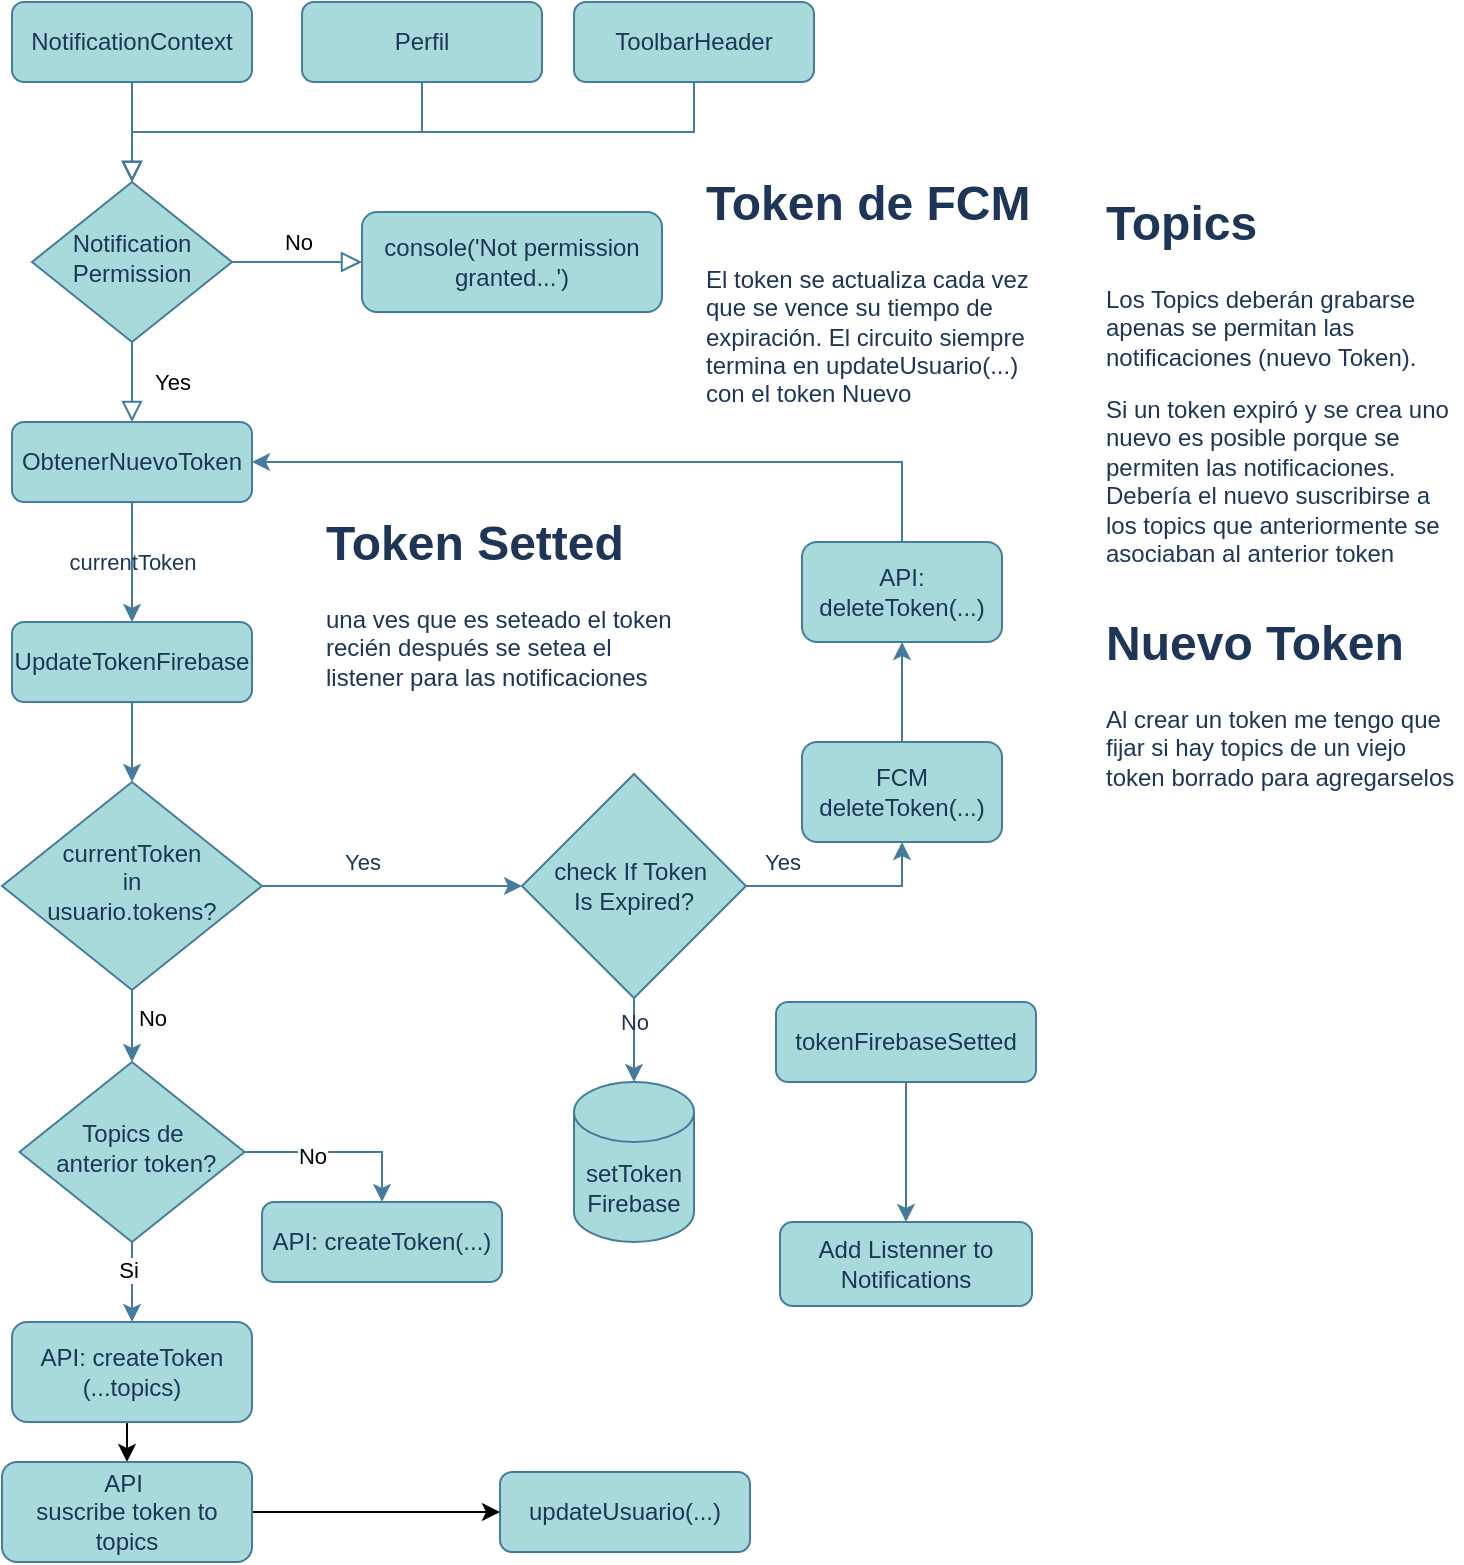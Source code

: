 <mxfile version="27.1.6">
  <diagram id="C5RBs43oDa-KdzZeNtuy" name="Page-1">
    <mxGraphModel dx="1226" dy="720" grid="1" gridSize="10" guides="1" tooltips="1" connect="1" arrows="1" fold="1" page="1" pageScale="1" pageWidth="827" pageHeight="1169" math="0" shadow="0">
      <root>
        <mxCell id="WIyWlLk6GJQsqaUBKTNV-0" />
        <mxCell id="WIyWlLk6GJQsqaUBKTNV-1" parent="WIyWlLk6GJQsqaUBKTNV-0" />
        <mxCell id="WIyWlLk6GJQsqaUBKTNV-2" value="" style="rounded=0;html=1;jettySize=auto;orthogonalLoop=1;fontSize=11;endArrow=block;endFill=0;endSize=8;strokeWidth=1;shadow=0;labelBackgroundColor=none;edgeStyle=orthogonalEdgeStyle;fontColor=default;strokeColor=#457B9D;" parent="WIyWlLk6GJQsqaUBKTNV-1" source="WIyWlLk6GJQsqaUBKTNV-3" target="WIyWlLk6GJQsqaUBKTNV-6" edge="1">
          <mxGeometry relative="1" as="geometry" />
        </mxCell>
        <mxCell id="WIyWlLk6GJQsqaUBKTNV-3" value="NotificationContext" style="rounded=1;whiteSpace=wrap;html=1;fontSize=12;glass=0;strokeWidth=1;shadow=0;labelBackgroundColor=none;fillColor=#A8DADC;strokeColor=#457B9D;fontColor=#1D3557;" parent="WIyWlLk6GJQsqaUBKTNV-1" vertex="1">
          <mxGeometry x="45" y="20" width="120" height="40" as="geometry" />
        </mxCell>
        <mxCell id="WIyWlLk6GJQsqaUBKTNV-4" value="Yes" style="rounded=0;html=1;jettySize=auto;orthogonalLoop=1;fontSize=11;endArrow=block;endFill=0;endSize=8;strokeWidth=1;shadow=0;labelBackgroundColor=none;edgeStyle=orthogonalEdgeStyle;entryX=0.5;entryY=0;entryDx=0;entryDy=0;fontColor=default;strokeColor=#457B9D;" parent="WIyWlLk6GJQsqaUBKTNV-1" source="WIyWlLk6GJQsqaUBKTNV-6" target="Fsut3es_01sV25xn8ULf-1" edge="1">
          <mxGeometry y="20" relative="1" as="geometry">
            <mxPoint as="offset" />
          </mxGeometry>
        </mxCell>
        <mxCell id="WIyWlLk6GJQsqaUBKTNV-5" value="No" style="edgeStyle=orthogonalEdgeStyle;rounded=0;html=1;jettySize=auto;orthogonalLoop=1;fontSize=11;endArrow=block;endFill=0;endSize=8;strokeWidth=1;shadow=0;labelBackgroundColor=none;fontColor=default;strokeColor=#457B9D;" parent="WIyWlLk6GJQsqaUBKTNV-1" source="WIyWlLk6GJQsqaUBKTNV-6" target="WIyWlLk6GJQsqaUBKTNV-7" edge="1">
          <mxGeometry y="10" relative="1" as="geometry">
            <mxPoint as="offset" />
          </mxGeometry>
        </mxCell>
        <mxCell id="WIyWlLk6GJQsqaUBKTNV-6" value="Notification Permission" style="rhombus;whiteSpace=wrap;html=1;shadow=0;fontFamily=Helvetica;fontSize=12;align=center;strokeWidth=1;spacing=6;spacingTop=-4;labelBackgroundColor=none;fillColor=#A8DADC;strokeColor=#457B9D;fontColor=#1D3557;" parent="WIyWlLk6GJQsqaUBKTNV-1" vertex="1">
          <mxGeometry x="55" y="110" width="100" height="80" as="geometry" />
        </mxCell>
        <mxCell id="WIyWlLk6GJQsqaUBKTNV-7" value="console(&#39;Not permission granted...&#39;)" style="rounded=1;whiteSpace=wrap;html=1;fontSize=12;glass=0;strokeWidth=1;shadow=0;labelBackgroundColor=none;fillColor=#A8DADC;strokeColor=#457B9D;fontColor=#1D3557;" parent="WIyWlLk6GJQsqaUBKTNV-1" vertex="1">
          <mxGeometry x="220" y="125" width="150" height="50" as="geometry" />
        </mxCell>
        <mxCell id="Fsut3es_01sV25xn8ULf-19" style="edgeStyle=orthogonalEdgeStyle;rounded=0;orthogonalLoop=1;jettySize=auto;html=1;exitX=1;exitY=0.5;exitDx=0;exitDy=0;labelBackgroundColor=none;fontColor=default;strokeColor=#457B9D;" parent="WIyWlLk6GJQsqaUBKTNV-1" source="WIyWlLk6GJQsqaUBKTNV-10" target="Fsut3es_01sV25xn8ULf-17" edge="1">
          <mxGeometry relative="1" as="geometry" />
        </mxCell>
        <mxCell id="Fsut3es_01sV25xn8ULf-20" value="Yes" style="edgeLabel;html=1;align=center;verticalAlign=middle;resizable=0;points=[];labelBackgroundColor=none;fontColor=#1D3557;" parent="Fsut3es_01sV25xn8ULf-19" vertex="1" connectable="0">
          <mxGeometry x="-0.817" y="1" relative="1" as="geometry">
            <mxPoint x="38" y="-11" as="offset" />
          </mxGeometry>
        </mxCell>
        <mxCell id="WIyWlLk6GJQsqaUBKTNV-10" value="currentToken&lt;div&gt;in&lt;/div&gt;&lt;div&gt;usuario.tokens?&lt;/div&gt;" style="rhombus;whiteSpace=wrap;html=1;shadow=0;fontFamily=Helvetica;fontSize=12;align=center;strokeWidth=1;spacing=6;spacingTop=-4;labelBackgroundColor=none;fillColor=#A8DADC;strokeColor=#457B9D;fontColor=#1D3557;" parent="WIyWlLk6GJQsqaUBKTNV-1" vertex="1">
          <mxGeometry x="40" y="410" width="130" height="104" as="geometry" />
        </mxCell>
        <mxCell id="3Ujju1Q3XjgvjEEiof8V-30" style="edgeStyle=orthogonalEdgeStyle;rounded=0;orthogonalLoop=1;jettySize=auto;html=1;exitX=0.5;exitY=1;exitDx=0;exitDy=0;entryX=0.5;entryY=0;entryDx=0;entryDy=0;" edge="1" parent="WIyWlLk6GJQsqaUBKTNV-1" source="WIyWlLk6GJQsqaUBKTNV-11" target="3Ujju1Q3XjgvjEEiof8V-29">
          <mxGeometry relative="1" as="geometry" />
        </mxCell>
        <mxCell id="WIyWlLk6GJQsqaUBKTNV-11" value="API: createToken&lt;div&gt;(...topics)&lt;/div&gt;" style="rounded=1;whiteSpace=wrap;html=1;fontSize=12;glass=0;strokeWidth=1;shadow=0;labelBackgroundColor=none;fillColor=#A8DADC;strokeColor=#457B9D;fontColor=#1D3557;" parent="WIyWlLk6GJQsqaUBKTNV-1" vertex="1">
          <mxGeometry x="45" y="680" width="120" height="50" as="geometry" />
        </mxCell>
        <mxCell id="WIyWlLk6GJQsqaUBKTNV-12" value="Add Listenner to Notifications" style="rounded=1;whiteSpace=wrap;html=1;fontSize=12;glass=0;strokeWidth=1;shadow=0;labelBackgroundColor=none;fillColor=#A8DADC;strokeColor=#457B9D;fontColor=#1D3557;" parent="WIyWlLk6GJQsqaUBKTNV-1" vertex="1">
          <mxGeometry x="429" y="630" width="126" height="42" as="geometry" />
        </mxCell>
        <mxCell id="Fsut3es_01sV25xn8ULf-2" style="edgeStyle=orthogonalEdgeStyle;rounded=0;orthogonalLoop=1;jettySize=auto;html=1;exitX=0.5;exitY=1;exitDx=0;exitDy=0;entryX=0.5;entryY=0;entryDx=0;entryDy=0;labelBackgroundColor=none;fontColor=default;strokeColor=#457B9D;" parent="WIyWlLk6GJQsqaUBKTNV-1" source="Fsut3es_01sV25xn8ULf-1" target="Fsut3es_01sV25xn8ULf-5" edge="1">
          <mxGeometry relative="1" as="geometry" />
        </mxCell>
        <mxCell id="Fsut3es_01sV25xn8ULf-11" value="currentToken" style="edgeLabel;html=1;align=center;verticalAlign=middle;resizable=0;points=[];labelBackgroundColor=none;fontColor=#1D3557;" parent="Fsut3es_01sV25xn8ULf-2" vertex="1" connectable="0">
          <mxGeometry x="-0.36" y="-1" relative="1" as="geometry">
            <mxPoint x="1" y="11" as="offset" />
          </mxGeometry>
        </mxCell>
        <mxCell id="Fsut3es_01sV25xn8ULf-1" value="ObtenerNuevoToken" style="rounded=1;whiteSpace=wrap;html=1;fontSize=12;glass=0;strokeWidth=1;shadow=0;labelBackgroundColor=none;fillColor=#A8DADC;strokeColor=#457B9D;fontColor=#1D3557;" parent="WIyWlLk6GJQsqaUBKTNV-1" vertex="1">
          <mxGeometry x="45" y="230" width="120" height="40" as="geometry" />
        </mxCell>
        <mxCell id="Fsut3es_01sV25xn8ULf-6" style="edgeStyle=orthogonalEdgeStyle;rounded=0;orthogonalLoop=1;jettySize=auto;html=1;exitX=0.5;exitY=1;exitDx=0;exitDy=0;entryX=0.5;entryY=0;entryDx=0;entryDy=0;labelBackgroundColor=none;fontColor=default;strokeColor=#457B9D;" parent="WIyWlLk6GJQsqaUBKTNV-1" source="Fsut3es_01sV25xn8ULf-5" target="WIyWlLk6GJQsqaUBKTNV-10" edge="1">
          <mxGeometry relative="1" as="geometry" />
        </mxCell>
        <mxCell id="Fsut3es_01sV25xn8ULf-5" value="UpdateTokenFirebase" style="rounded=1;whiteSpace=wrap;html=1;fontSize=12;glass=0;strokeWidth=1;shadow=0;labelBackgroundColor=none;fillColor=#A8DADC;strokeColor=#457B9D;fontColor=#1D3557;" parent="WIyWlLk6GJQsqaUBKTNV-1" vertex="1">
          <mxGeometry x="45" y="330" width="120" height="40" as="geometry" />
        </mxCell>
        <mxCell id="Fsut3es_01sV25xn8ULf-13" value="updateUsuario(...)" style="rounded=1;whiteSpace=wrap;html=1;fontSize=12;glass=0;strokeWidth=1;shadow=0;labelBackgroundColor=none;fillColor=#A8DADC;strokeColor=#457B9D;fontColor=#1D3557;" parent="WIyWlLk6GJQsqaUBKTNV-1" vertex="1">
          <mxGeometry x="289" y="755" width="125" height="40" as="geometry" />
        </mxCell>
        <mxCell id="Fsut3es_01sV25xn8ULf-21" style="edgeStyle=orthogonalEdgeStyle;rounded=0;orthogonalLoop=1;jettySize=auto;html=1;exitX=0.5;exitY=1;exitDx=0;exitDy=0;entryX=0.5;entryY=0;entryDx=0;entryDy=0;entryPerimeter=0;labelBackgroundColor=none;fontColor=default;strokeColor=#457B9D;" parent="WIyWlLk6GJQsqaUBKTNV-1" source="Fsut3es_01sV25xn8ULf-17" target="Fsut3es_01sV25xn8ULf-39" edge="1">
          <mxGeometry relative="1" as="geometry" />
        </mxCell>
        <mxCell id="Fsut3es_01sV25xn8ULf-38" value="No" style="edgeLabel;html=1;align=center;verticalAlign=middle;resizable=0;points=[];labelBackgroundColor=none;fontColor=#1D3557;" parent="Fsut3es_01sV25xn8ULf-21" vertex="1" connectable="0">
          <mxGeometry x="-0.683" relative="1" as="geometry">
            <mxPoint y="5" as="offset" />
          </mxGeometry>
        </mxCell>
        <mxCell id="Fsut3es_01sV25xn8ULf-33" style="edgeStyle=orthogonalEdgeStyle;rounded=0;orthogonalLoop=1;jettySize=auto;html=1;exitX=1;exitY=0.5;exitDx=0;exitDy=0;entryX=0.5;entryY=1;entryDx=0;entryDy=0;labelBackgroundColor=none;fontColor=default;strokeColor=#457B9D;" parent="WIyWlLk6GJQsqaUBKTNV-1" source="Fsut3es_01sV25xn8ULf-17" target="Fsut3es_01sV25xn8ULf-32" edge="1">
          <mxGeometry relative="1" as="geometry" />
        </mxCell>
        <mxCell id="Fsut3es_01sV25xn8ULf-37" value="Yes" style="edgeLabel;html=1;align=center;verticalAlign=middle;resizable=0;points=[];labelBackgroundColor=none;fontColor=#1D3557;" parent="Fsut3es_01sV25xn8ULf-33" vertex="1" connectable="0">
          <mxGeometry x="-0.422" y="-1" relative="1" as="geometry">
            <mxPoint x="-11" y="-13" as="offset" />
          </mxGeometry>
        </mxCell>
        <mxCell id="Fsut3es_01sV25xn8ULf-17" value="check If Token&amp;nbsp;&lt;div&gt;Is Expired?&lt;/div&gt;" style="rhombus;whiteSpace=wrap;html=1;labelBackgroundColor=none;fillColor=#A8DADC;strokeColor=#457B9D;fontColor=#1D3557;" parent="WIyWlLk6GJQsqaUBKTNV-1" vertex="1">
          <mxGeometry x="300" y="406" width="112" height="112" as="geometry" />
        </mxCell>
        <mxCell id="Fsut3es_01sV25xn8ULf-31" style="edgeStyle=orthogonalEdgeStyle;rounded=0;orthogonalLoop=1;jettySize=auto;html=1;exitX=0.5;exitY=0;exitDx=0;exitDy=0;entryX=1;entryY=0.5;entryDx=0;entryDy=0;labelBackgroundColor=none;fontColor=default;strokeColor=#457B9D;" parent="WIyWlLk6GJQsqaUBKTNV-1" source="Fsut3es_01sV25xn8ULf-29" target="Fsut3es_01sV25xn8ULf-1" edge="1">
          <mxGeometry relative="1" as="geometry" />
        </mxCell>
        <mxCell id="Fsut3es_01sV25xn8ULf-29" value="API: deleteToken(...)" style="rounded=1;whiteSpace=wrap;html=1;labelBackgroundColor=none;fillColor=#A8DADC;strokeColor=#457B9D;fontColor=#1D3557;" parent="WIyWlLk6GJQsqaUBKTNV-1" vertex="1">
          <mxGeometry x="440" y="290" width="100" height="50" as="geometry" />
        </mxCell>
        <mxCell id="Fsut3es_01sV25xn8ULf-34" style="edgeStyle=orthogonalEdgeStyle;rounded=0;orthogonalLoop=1;jettySize=auto;html=1;exitX=0.5;exitY=0;exitDx=0;exitDy=0;entryX=0.5;entryY=1;entryDx=0;entryDy=0;labelBackgroundColor=none;fontColor=default;strokeColor=#457B9D;" parent="WIyWlLk6GJQsqaUBKTNV-1" source="Fsut3es_01sV25xn8ULf-32" target="Fsut3es_01sV25xn8ULf-29" edge="1">
          <mxGeometry relative="1" as="geometry" />
        </mxCell>
        <mxCell id="Fsut3es_01sV25xn8ULf-32" value="FCM&lt;div&gt;deleteToken(...)&lt;/div&gt;" style="rounded=1;whiteSpace=wrap;html=1;labelBackgroundColor=none;fillColor=#A8DADC;strokeColor=#457B9D;fontColor=#1D3557;" parent="WIyWlLk6GJQsqaUBKTNV-1" vertex="1">
          <mxGeometry x="440" y="390" width="100" height="50" as="geometry" />
        </mxCell>
        <mxCell id="Fsut3es_01sV25xn8ULf-36" value="&lt;h1 style=&quot;margin-top: 0px;&quot;&gt;Token de FCM&lt;/h1&gt;&lt;p&gt;El token se actualiza cada vez que se vence su tiempo de expiración. El circuito siempre termina en updateUsuario(...) con el token Nuevo&lt;/p&gt;" style="text;html=1;whiteSpace=wrap;overflow=hidden;rounded=0;labelBackgroundColor=none;fontColor=#1D3557;" parent="WIyWlLk6GJQsqaUBKTNV-1" vertex="1">
          <mxGeometry x="390" y="100" width="180" height="120" as="geometry" />
        </mxCell>
        <mxCell id="Fsut3es_01sV25xn8ULf-39" value="setToken Firebase" style="shape=cylinder3;whiteSpace=wrap;html=1;boundedLbl=1;backgroundOutline=1;size=15;labelBackgroundColor=none;fillColor=#A8DADC;strokeColor=#457B9D;fontColor=#1D3557;" parent="WIyWlLk6GJQsqaUBKTNV-1" vertex="1">
          <mxGeometry x="326" y="560" width="60" height="80" as="geometry" />
        </mxCell>
        <mxCell id="Fsut3es_01sV25xn8ULf-43" style="edgeStyle=orthogonalEdgeStyle;rounded=0;orthogonalLoop=1;jettySize=auto;html=1;exitX=0.5;exitY=1;exitDx=0;exitDy=0;labelBackgroundColor=none;fontColor=default;strokeColor=#457B9D;" parent="WIyWlLk6GJQsqaUBKTNV-1" source="Fsut3es_01sV25xn8ULf-42" target="WIyWlLk6GJQsqaUBKTNV-12" edge="1">
          <mxGeometry relative="1" as="geometry" />
        </mxCell>
        <mxCell id="Fsut3es_01sV25xn8ULf-42" value="tokenFirebaseSetted" style="rounded=1;whiteSpace=wrap;html=1;labelBackgroundColor=none;fillColor=#A8DADC;strokeColor=#457B9D;fontColor=#1D3557;" parent="WIyWlLk6GJQsqaUBKTNV-1" vertex="1">
          <mxGeometry x="427" y="520" width="130" height="40" as="geometry" />
        </mxCell>
        <mxCell id="Fsut3es_01sV25xn8ULf-44" value="&lt;h1 style=&quot;margin-top: 0px;&quot;&gt;Token Setted&lt;/h1&gt;&lt;p&gt;una ves que es seteado el token recién después se setea el listener para las notificaciones&lt;/p&gt;" style="text;html=1;whiteSpace=wrap;overflow=hidden;rounded=0;labelBackgroundColor=none;fontColor=#1D3557;" parent="WIyWlLk6GJQsqaUBKTNV-1" vertex="1">
          <mxGeometry x="200" y="270" width="180" height="110" as="geometry" />
        </mxCell>
        <mxCell id="TBDpGkzfTCptVEN99-Ej-0" value="Perfil" style="rounded=1;whiteSpace=wrap;html=1;fontSize=12;glass=0;strokeWidth=1;shadow=0;labelBackgroundColor=none;fillColor=#A8DADC;strokeColor=#457B9D;fontColor=#1D3557;" parent="WIyWlLk6GJQsqaUBKTNV-1" vertex="1">
          <mxGeometry x="190" y="20" width="120" height="40" as="geometry" />
        </mxCell>
        <mxCell id="TBDpGkzfTCptVEN99-Ej-1" value="ToolbarHeader" style="rounded=1;whiteSpace=wrap;html=1;fontSize=12;glass=0;strokeWidth=1;shadow=0;labelBackgroundColor=none;fillColor=#A8DADC;strokeColor=#457B9D;fontColor=#1D3557;" parent="WIyWlLk6GJQsqaUBKTNV-1" vertex="1">
          <mxGeometry x="326" y="20" width="120" height="40" as="geometry" />
        </mxCell>
        <mxCell id="TBDpGkzfTCptVEN99-Ej-4" value="" style="rounded=0;html=1;jettySize=auto;orthogonalLoop=1;fontSize=11;endArrow=block;endFill=0;endSize=8;strokeWidth=1;shadow=0;labelBackgroundColor=none;edgeStyle=orthogonalEdgeStyle;fontColor=default;strokeColor=#457B9D;exitX=0.5;exitY=1;exitDx=0;exitDy=0;entryX=0.5;entryY=0;entryDx=0;entryDy=0;" parent="WIyWlLk6GJQsqaUBKTNV-1" source="TBDpGkzfTCptVEN99-Ej-0" target="WIyWlLk6GJQsqaUBKTNV-6" edge="1">
          <mxGeometry relative="1" as="geometry">
            <mxPoint x="170" y="75" as="sourcePoint" />
            <mxPoint x="170" y="125" as="targetPoint" />
          </mxGeometry>
        </mxCell>
        <mxCell id="TBDpGkzfTCptVEN99-Ej-6" value="" style="rounded=0;html=1;jettySize=auto;orthogonalLoop=1;fontSize=11;endArrow=block;endFill=0;endSize=8;strokeWidth=1;shadow=0;labelBackgroundColor=none;edgeStyle=orthogonalEdgeStyle;fontColor=default;strokeColor=#457B9D;exitX=0.5;exitY=1;exitDx=0;exitDy=0;entryX=0.5;entryY=0;entryDx=0;entryDy=0;" parent="WIyWlLk6GJQsqaUBKTNV-1" source="TBDpGkzfTCptVEN99-Ej-1" target="WIyWlLk6GJQsqaUBKTNV-6" edge="1">
          <mxGeometry relative="1" as="geometry">
            <mxPoint x="306" y="69" as="sourcePoint" />
            <mxPoint x="306" y="119" as="targetPoint" />
          </mxGeometry>
        </mxCell>
        <mxCell id="3Ujju1Q3XjgvjEEiof8V-0" value="&lt;h1 style=&quot;margin-top: 0px;&quot;&gt;Topics&lt;/h1&gt;&lt;p&gt;Los Topics deberán grabarse apenas se permitan las notificaciones (nuevo Token).&lt;/p&gt;&lt;p&gt;Si un token expiró y se crea uno nuevo es posible porque se permiten las notificaciones. Debería el nuevo suscribirse a los topics que anteriormente se asociaban al anterior token&lt;/p&gt;" style="text;html=1;whiteSpace=wrap;overflow=hidden;rounded=0;labelBackgroundColor=none;fontColor=#1D3557;" vertex="1" parent="WIyWlLk6GJQsqaUBKTNV-1">
          <mxGeometry x="590" y="110" width="180" height="200" as="geometry" />
        </mxCell>
        <mxCell id="3Ujju1Q3XjgvjEEiof8V-1" value="&lt;h1 style=&quot;margin-top: 0px;&quot;&gt;Nuevo Token&lt;/h1&gt;&lt;p&gt;Al crear un token me tengo que fijar si hay topics de un viejo token borrado para agregarselos&lt;/p&gt;" style="text;html=1;whiteSpace=wrap;overflow=hidden;rounded=0;labelBackgroundColor=none;fontColor=#1D3557;" vertex="1" parent="WIyWlLk6GJQsqaUBKTNV-1">
          <mxGeometry x="590" y="320" width="180" height="100" as="geometry" />
        </mxCell>
        <mxCell id="3Ujju1Q3XjgvjEEiof8V-5" value="Topics de&lt;div&gt;&amp;nbsp;anterior token?&lt;/div&gt;" style="rhombus;whiteSpace=wrap;html=1;shadow=0;fontFamily=Helvetica;fontSize=12;align=center;strokeWidth=1;spacing=6;spacingTop=-4;labelBackgroundColor=none;fillColor=#A8DADC;strokeColor=#457B9D;fontColor=#1D3557;" vertex="1" parent="WIyWlLk6GJQsqaUBKTNV-1">
          <mxGeometry x="48.75" y="550" width="112.5" height="90" as="geometry" />
        </mxCell>
        <mxCell id="3Ujju1Q3XjgvjEEiof8V-11" style="edgeStyle=orthogonalEdgeStyle;rounded=0;orthogonalLoop=1;jettySize=auto;html=1;exitX=0.5;exitY=1;exitDx=0;exitDy=0;entryX=0.5;entryY=0;entryDx=0;entryDy=0;labelBackgroundColor=none;fontColor=default;strokeColor=#457B9D;" edge="1" parent="WIyWlLk6GJQsqaUBKTNV-1" source="WIyWlLk6GJQsqaUBKTNV-10" target="3Ujju1Q3XjgvjEEiof8V-5">
          <mxGeometry relative="1" as="geometry">
            <mxPoint x="150" y="530" as="sourcePoint" />
            <mxPoint x="150" y="580" as="targetPoint" />
          </mxGeometry>
        </mxCell>
        <mxCell id="3Ujju1Q3XjgvjEEiof8V-13" value="No" style="edgeLabel;html=1;align=center;verticalAlign=middle;resizable=0;points=[];" vertex="1" connectable="0" parent="3Ujju1Q3XjgvjEEiof8V-11">
          <mxGeometry x="-0.055" y="-1" relative="1" as="geometry">
            <mxPoint x="11" y="-3" as="offset" />
          </mxGeometry>
        </mxCell>
        <mxCell id="3Ujju1Q3XjgvjEEiof8V-15" style="edgeStyle=orthogonalEdgeStyle;rounded=0;orthogonalLoop=1;jettySize=auto;html=1;exitX=0.5;exitY=1;exitDx=0;exitDy=0;entryX=0.5;entryY=0;entryDx=0;entryDy=0;labelBackgroundColor=none;fontColor=default;strokeColor=#457B9D;" edge="1" parent="WIyWlLk6GJQsqaUBKTNV-1" source="3Ujju1Q3XjgvjEEiof8V-5" target="WIyWlLk6GJQsqaUBKTNV-11">
          <mxGeometry relative="1" as="geometry">
            <mxPoint x="90" y="640" as="sourcePoint" />
            <mxPoint x="90" y="690" as="targetPoint" />
          </mxGeometry>
        </mxCell>
        <mxCell id="3Ujju1Q3XjgvjEEiof8V-17" value="Si" style="edgeLabel;html=1;align=center;verticalAlign=middle;resizable=0;points=[];" vertex="1" connectable="0" parent="3Ujju1Q3XjgvjEEiof8V-15">
          <mxGeometry x="-0.293" y="-2" relative="1" as="geometry">
            <mxPoint as="offset" />
          </mxGeometry>
        </mxCell>
        <mxCell id="3Ujju1Q3XjgvjEEiof8V-18" value="API: createToken(...)" style="rounded=1;whiteSpace=wrap;html=1;fontSize=12;glass=0;strokeWidth=1;shadow=0;labelBackgroundColor=none;fillColor=#A8DADC;strokeColor=#457B9D;fontColor=#1D3557;" vertex="1" parent="WIyWlLk6GJQsqaUBKTNV-1">
          <mxGeometry x="170" y="620" width="120" height="40" as="geometry" />
        </mxCell>
        <mxCell id="3Ujju1Q3XjgvjEEiof8V-22" style="edgeStyle=orthogonalEdgeStyle;rounded=0;orthogonalLoop=1;jettySize=auto;html=1;exitX=1;exitY=0.5;exitDx=0;exitDy=0;entryX=0.5;entryY=0;entryDx=0;entryDy=0;labelBackgroundColor=none;fontColor=default;strokeColor=#457B9D;" edge="1" parent="WIyWlLk6GJQsqaUBKTNV-1" source="3Ujju1Q3XjgvjEEiof8V-5" target="3Ujju1Q3XjgvjEEiof8V-18">
          <mxGeometry relative="1" as="geometry">
            <mxPoint x="190" y="600" as="sourcePoint" />
            <mxPoint x="190" y="650" as="targetPoint" />
          </mxGeometry>
        </mxCell>
        <mxCell id="3Ujju1Q3XjgvjEEiof8V-23" value="No" style="edgeLabel;html=1;align=center;verticalAlign=middle;resizable=0;points=[];" vertex="1" connectable="0" parent="3Ujju1Q3XjgvjEEiof8V-22">
          <mxGeometry x="-0.293" y="-2" relative="1" as="geometry">
            <mxPoint as="offset" />
          </mxGeometry>
        </mxCell>
        <mxCell id="3Ujju1Q3XjgvjEEiof8V-31" style="edgeStyle=orthogonalEdgeStyle;rounded=0;orthogonalLoop=1;jettySize=auto;html=1;exitX=1;exitY=0.5;exitDx=0;exitDy=0;entryX=0;entryY=0.5;entryDx=0;entryDy=0;" edge="1" parent="WIyWlLk6GJQsqaUBKTNV-1" source="3Ujju1Q3XjgvjEEiof8V-29" target="Fsut3es_01sV25xn8ULf-13">
          <mxGeometry relative="1" as="geometry" />
        </mxCell>
        <mxCell id="3Ujju1Q3XjgvjEEiof8V-29" value="API&amp;nbsp;&lt;div&gt;suscribe token to topics&lt;/div&gt;" style="rounded=1;whiteSpace=wrap;html=1;fontSize=12;glass=0;strokeWidth=1;shadow=0;labelBackgroundColor=none;fillColor=#A8DADC;strokeColor=#457B9D;fontColor=#1D3557;" vertex="1" parent="WIyWlLk6GJQsqaUBKTNV-1">
          <mxGeometry x="40" y="750" width="125" height="50" as="geometry" />
        </mxCell>
      </root>
    </mxGraphModel>
  </diagram>
</mxfile>
